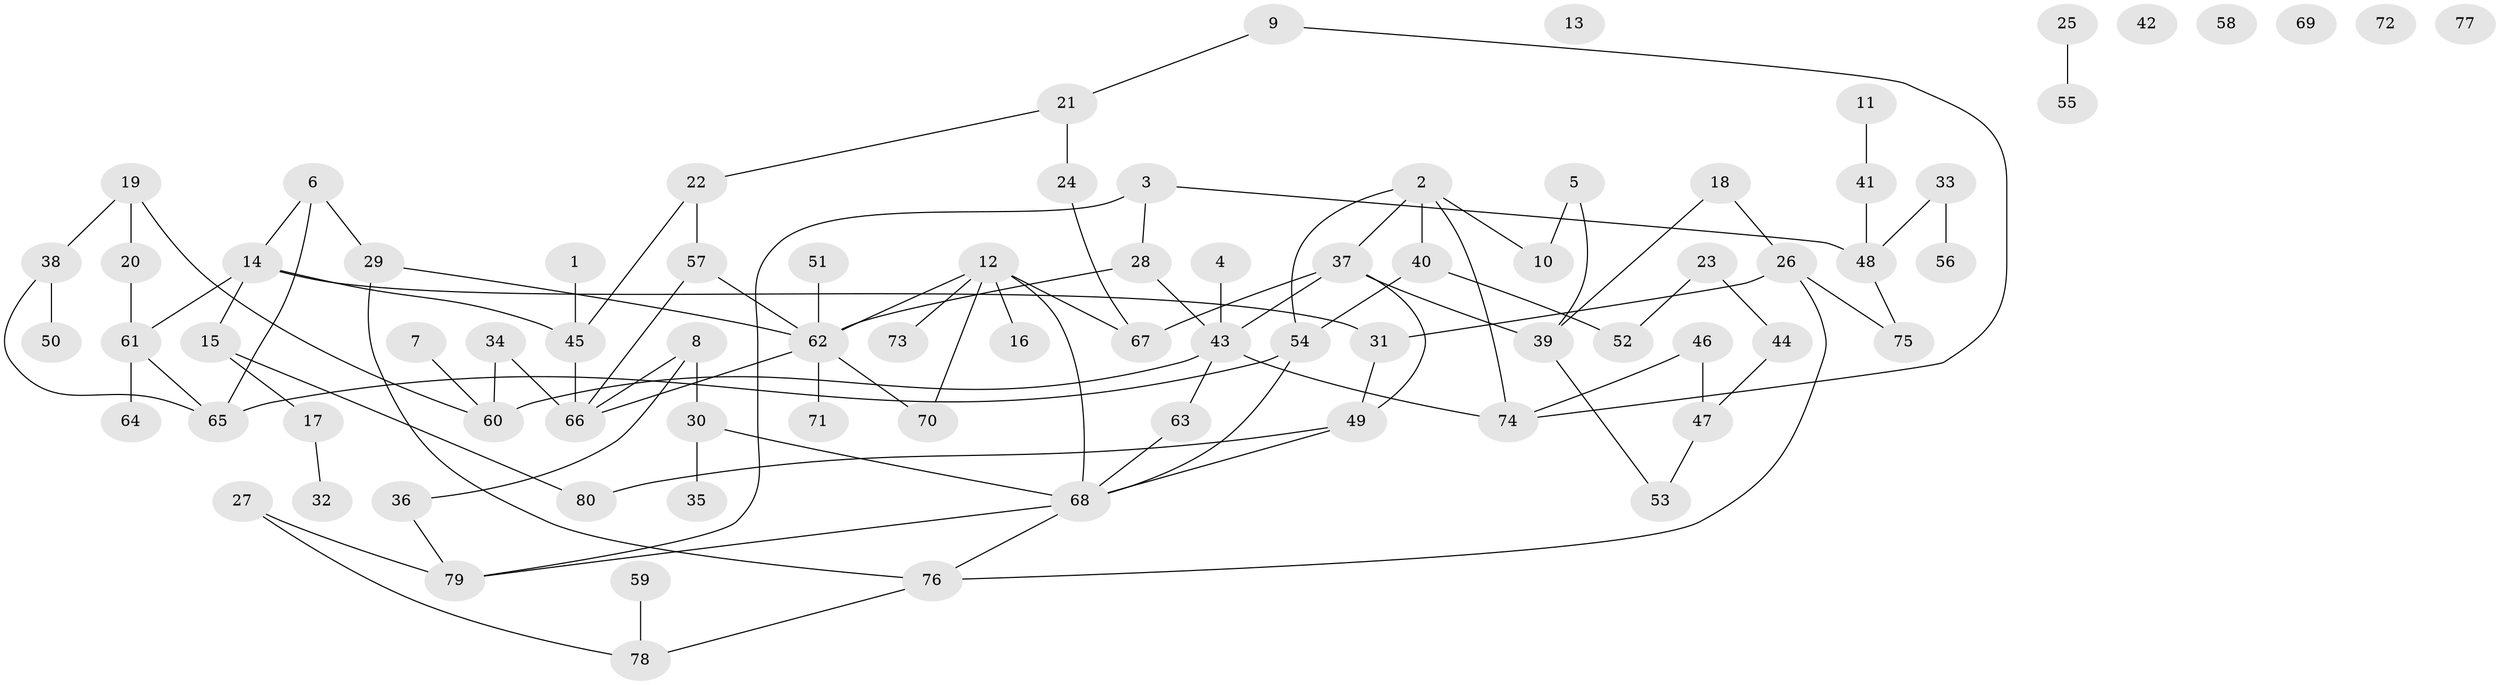 // coarse degree distribution, {3: 0.10526315789473684, 9: 0.02631578947368421, 4: 0.07894736842105263, 5: 0.10526315789473684, 1: 0.2894736842105263, 6: 0.05263157894736842, 11: 0.02631578947368421, 0: 0.18421052631578946, 2: 0.10526315789473684, 7: 0.02631578947368421}
// Generated by graph-tools (version 1.1) at 2025/16/03/04/25 18:16:28]
// undirected, 80 vertices, 102 edges
graph export_dot {
graph [start="1"]
  node [color=gray90,style=filled];
  1;
  2;
  3;
  4;
  5;
  6;
  7;
  8;
  9;
  10;
  11;
  12;
  13;
  14;
  15;
  16;
  17;
  18;
  19;
  20;
  21;
  22;
  23;
  24;
  25;
  26;
  27;
  28;
  29;
  30;
  31;
  32;
  33;
  34;
  35;
  36;
  37;
  38;
  39;
  40;
  41;
  42;
  43;
  44;
  45;
  46;
  47;
  48;
  49;
  50;
  51;
  52;
  53;
  54;
  55;
  56;
  57;
  58;
  59;
  60;
  61;
  62;
  63;
  64;
  65;
  66;
  67;
  68;
  69;
  70;
  71;
  72;
  73;
  74;
  75;
  76;
  77;
  78;
  79;
  80;
  1 -- 45;
  2 -- 10;
  2 -- 37;
  2 -- 40;
  2 -- 54;
  2 -- 74;
  3 -- 28;
  3 -- 48;
  3 -- 79;
  4 -- 43;
  5 -- 10;
  5 -- 39;
  6 -- 14;
  6 -- 29;
  6 -- 65;
  7 -- 60;
  8 -- 30;
  8 -- 36;
  8 -- 66;
  9 -- 21;
  9 -- 74;
  11 -- 41;
  12 -- 16;
  12 -- 62;
  12 -- 67;
  12 -- 68;
  12 -- 70;
  12 -- 73;
  14 -- 15;
  14 -- 31;
  14 -- 45;
  14 -- 61;
  15 -- 17;
  15 -- 80;
  17 -- 32;
  18 -- 26;
  18 -- 39;
  19 -- 20;
  19 -- 38;
  19 -- 60;
  20 -- 61;
  21 -- 22;
  21 -- 24;
  22 -- 45;
  22 -- 57;
  23 -- 44;
  23 -- 52;
  24 -- 67;
  25 -- 55;
  26 -- 31;
  26 -- 75;
  26 -- 76;
  27 -- 78;
  27 -- 79;
  28 -- 43;
  28 -- 62;
  29 -- 62;
  29 -- 76;
  30 -- 35;
  30 -- 68;
  31 -- 49;
  33 -- 48;
  33 -- 56;
  34 -- 60;
  34 -- 66;
  36 -- 79;
  37 -- 39;
  37 -- 43;
  37 -- 49;
  37 -- 67;
  38 -- 50;
  38 -- 65;
  39 -- 53;
  40 -- 52;
  40 -- 54;
  41 -- 48;
  43 -- 60;
  43 -- 63;
  43 -- 74;
  44 -- 47;
  45 -- 66;
  46 -- 47;
  46 -- 74;
  47 -- 53;
  48 -- 75;
  49 -- 68;
  49 -- 80;
  51 -- 62;
  54 -- 65;
  54 -- 68;
  57 -- 62;
  57 -- 66;
  59 -- 78;
  61 -- 64;
  61 -- 65;
  62 -- 66;
  62 -- 70;
  62 -- 71;
  63 -- 68;
  68 -- 76;
  68 -- 79;
  76 -- 78;
}
